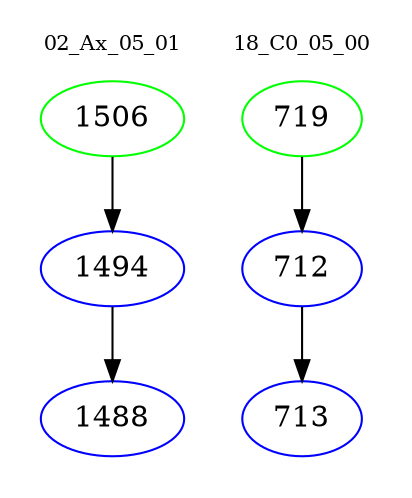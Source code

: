 digraph{
subgraph cluster_0 {
color = white
label = "02_Ax_05_01";
fontsize=10;
T0_1506 [label="1506", color="green"]
T0_1506 -> T0_1494 [color="black"]
T0_1494 [label="1494", color="blue"]
T0_1494 -> T0_1488 [color="black"]
T0_1488 [label="1488", color="blue"]
}
subgraph cluster_1 {
color = white
label = "18_C0_05_00";
fontsize=10;
T1_719 [label="719", color="green"]
T1_719 -> T1_712 [color="black"]
T1_712 [label="712", color="blue"]
T1_712 -> T1_713 [color="black"]
T1_713 [label="713", color="blue"]
}
}
